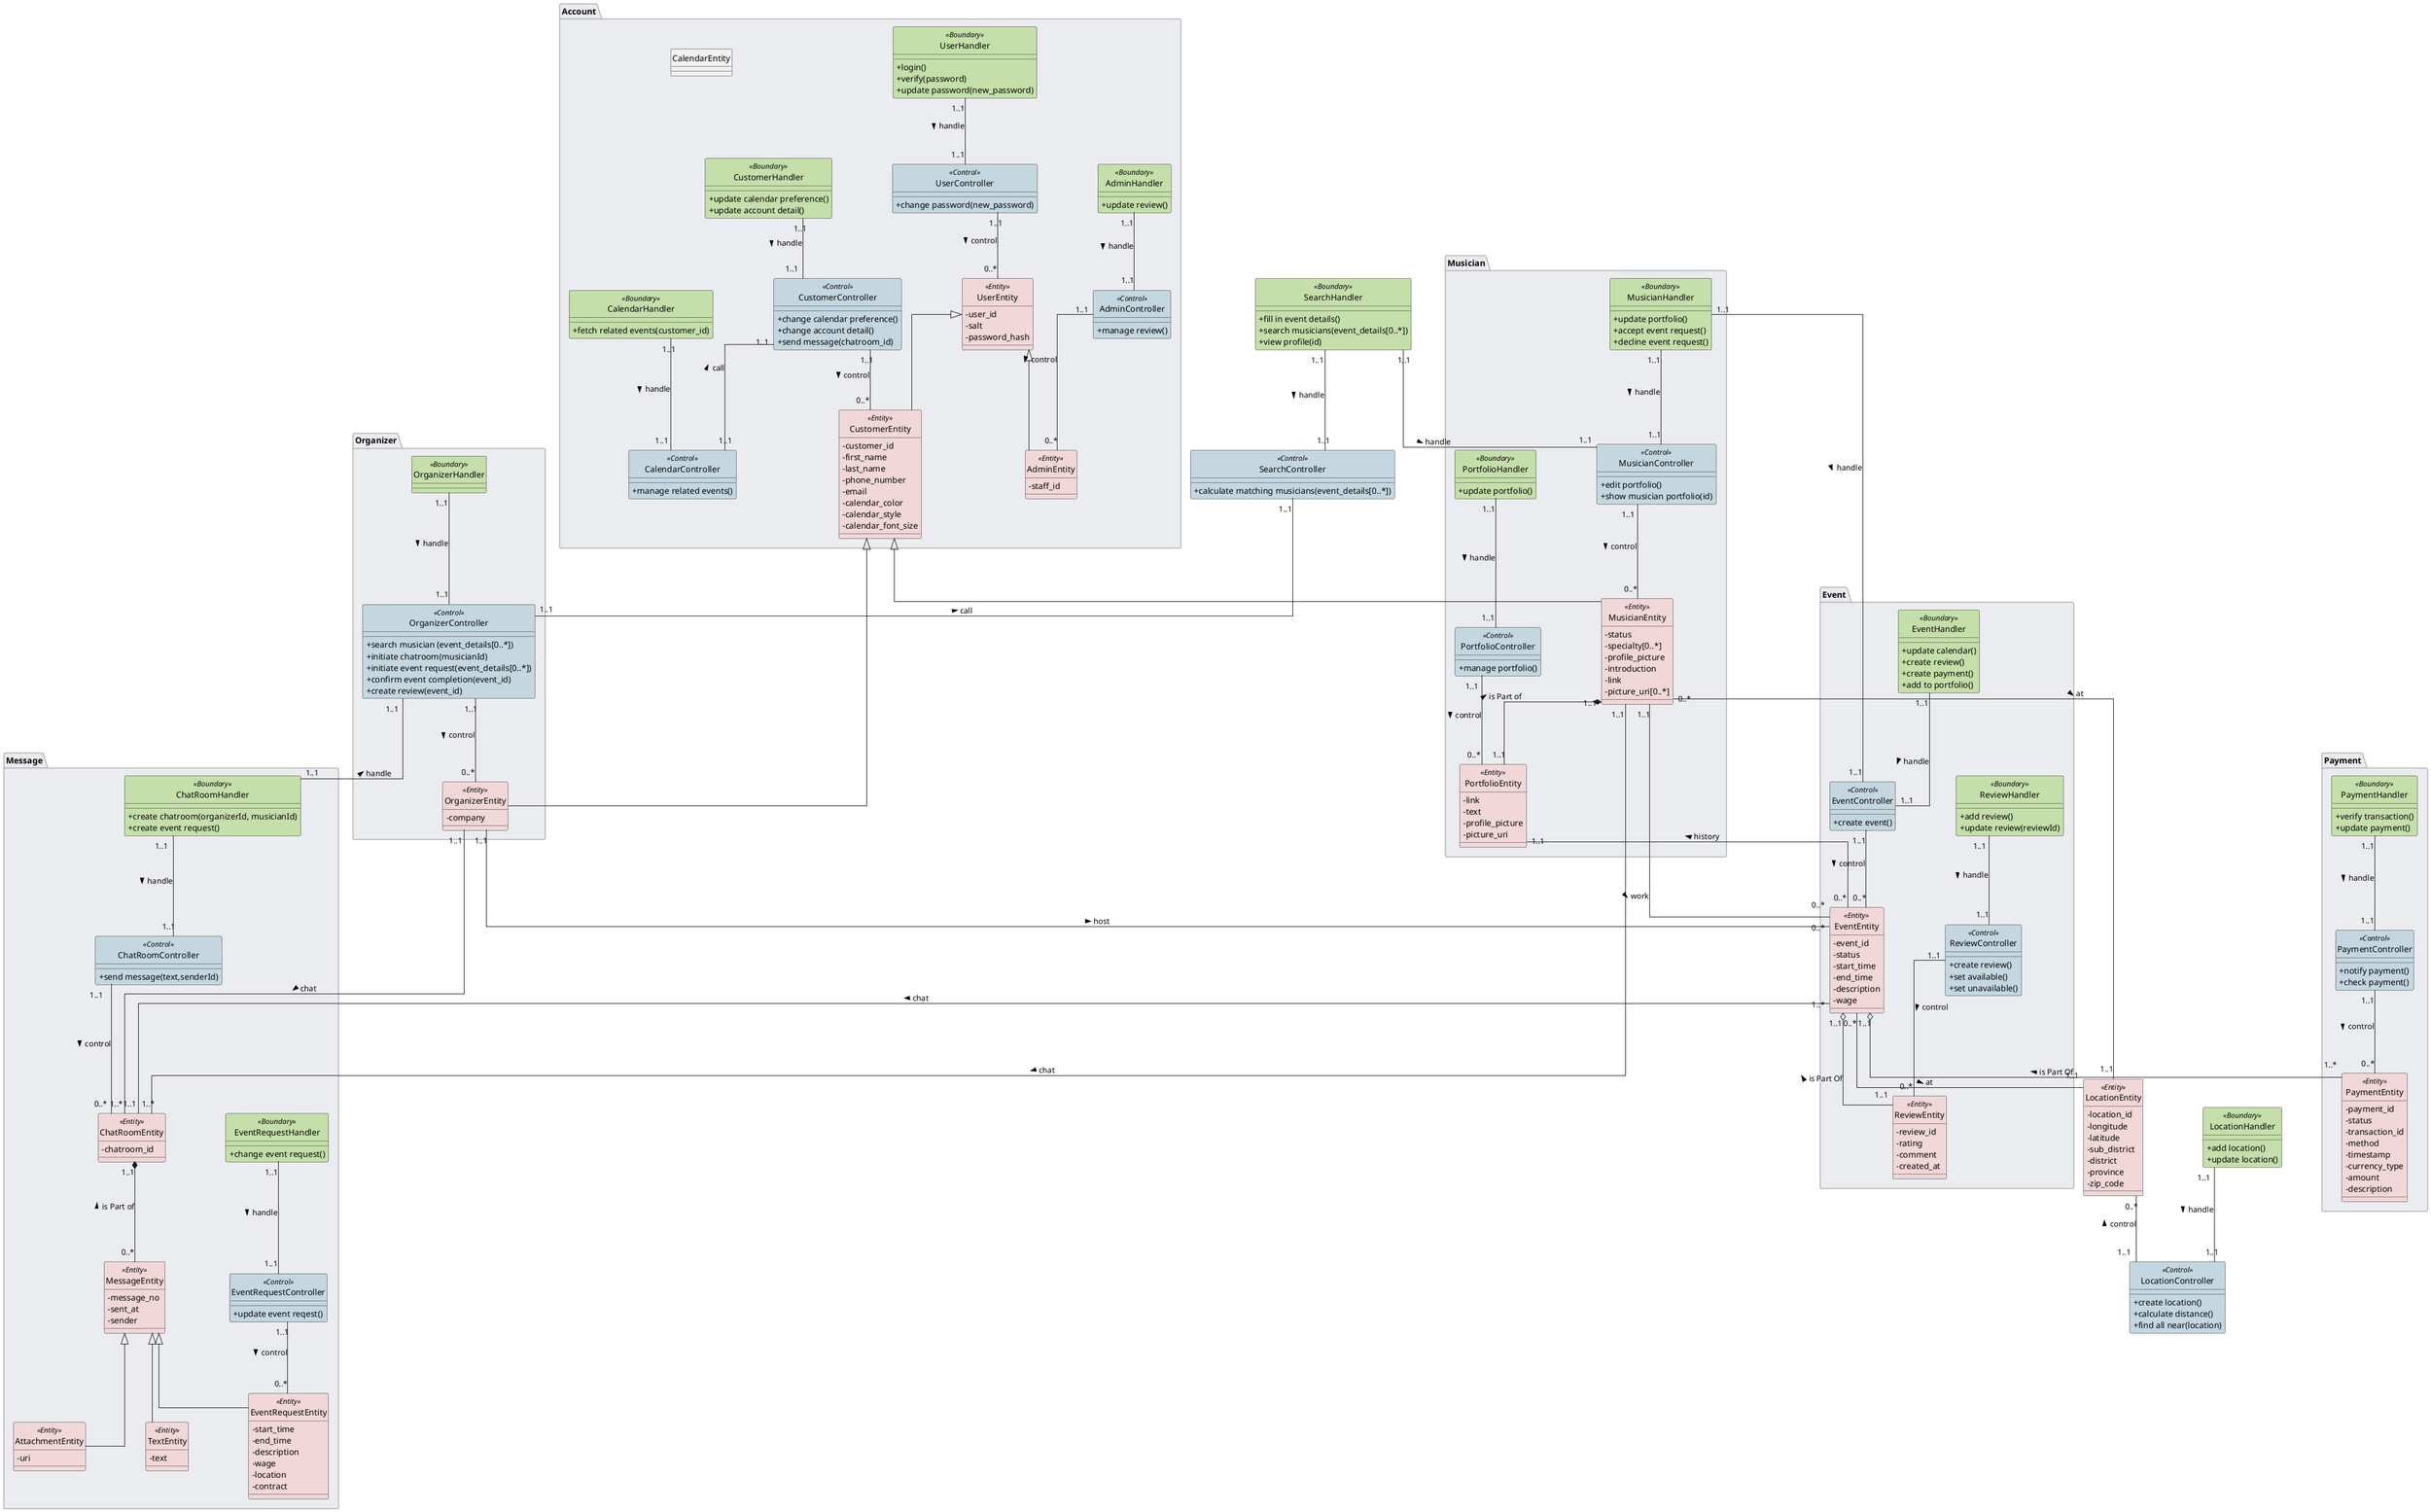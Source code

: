 @startuml classDiagram

    ' use text-base attributes icon
    skinparam classAttributeIconSize 0
    ' hide class icon
    hide circle

    skinparam linetype ortho
    'skinparam linetype polyline

    skinparam nodesep 100
    skinparam ranksep 100

    'skinparam classBackgroundColor #d0b6eb
    'skinparam ClassFontSize 10


    'Set class background color based on type of class
    skinparam class {
        BackgroundColor<<Boundary>> #C4DFAA
        BackgroundColor<<Control>> #C4D7E0
        BackgroundColor<<Entity>> #F2D7D9
    }

    skinparam PackageBorderColor #ABABAD
    skinparam PackageBackgroundColor #EBECF0
    

    package Account {
        class UserHandler <<Boundary>> {
            +login()
            +verify(password)
            +update password(new_password)
        }

        class UserController <<Control>> {
            +change password(new_password)
        }

        class UserEntity <<Entity>> {
            -user_id
            -salt
            -password_hash
        }

        class AdminEntity <<Entity>> {
            -staff_id
        }

        class AdminController <<Control>> {
            +manage review()
        }

        class AdminHandler <<Boundary>> {
            +update review()
        }

        class CustomerEntity <<Entity>> {
            -customer_id
            -first_name
            -last_name
            -phone_number
            -email
            -calendar_color
            -calendar_style
            -calendar_font_size
        }

        class CustomerController <<Control>> {
            +change calendar preference()
            +change account detail()
            +send message(chatroom_id)
        }

        class CustomerHandler <<Boundary>> {
            +update calendar preference()
            +update account detail()
        }

        class CalendarEntity {

        }
    
        class CalendarController <<Control>> {
            +manage related events()
        }

        class CalendarHandler <<Boundary>> {
            +fetch related events(customer_id)
        }
    }

    package Musician {
        class MusicianEntity <<Entity>> {
            -status
            -specialty[0..*]
            -profile_picture
            -introduction
            -link
            -picture_uri[0..*]
        }

        class MusicianController <<Control>> {
            +edit portfolio()
            +show musician portfolio(id)
        }  

        class MusicianHandler <<Boundary>> {
            +update portfolio()
            +accept event request()
            +decline event request()
        }

        'User "1..1" -- "1..1\t" Credential: authenticate <

        class PortfolioEntity <<Entity>> {
            -link
            -text
            -profile_picture
            -picture_uri
        }

        class PortfolioController <<Control>> {
            +manage portfolio()
        }

        class PortfolioHandler <<Boundary>> {
            +update portfolio()
        }
    }

    package Organizer {
        class OrganizerEntity <<Entity>> {
            -company
        }

        class OrganizerController <<Control>> {
            +search musician (event_details[0..*])
            +initiate chatroom(musicianId)
            +initiate event request(event_details[0..*])
            +confirm event completion(event_id)
            +create review(event_id)
        }

        class OrganizerHandler <<Boundary>> {
        }
    }

    package Event {
        class EventEntity <<Entity>> {
            -event_id
            -status
            -start_time
            -end_time
            -description
            -wage
        }    

        class EventController <<Control>> {
            +create event()
        }

        class EventHandler <<Boundary>> {
            +update calendar()
            +create review()
            +create payment()
            +add to portfolio()
        }

        class ReviewEntity <<Entity>> {
            -review_id
            -rating
            -comment
            -created_at
        }

        class ReviewController <<Control>> {
            +create review()
            +set available()
            +set unavailable()
        }

        class ReviewHandler <<Boundary>> {
            +add review()
            +update review(reviewId)
        }
    }

    class SearchController <<Control>> {
        +calculate matching musicians(event_details[0..*])
    }

    class SearchHandler <<Boundary>> {
        +fill in event details()
        +search musicians(event_details[0..*])
        +view profile(id)
    }

    class LocationEntity <<Entity>> {
        -location_id
        -longitude
        -latitude
        -sub_district
        -district
        -province
        -zip_code
    }

    class LocationController <<Control>> {
        +create location()
        +calculate distance()
        +find all near(location)
    }

    class LocationHandler <<Boundary>> {
        +add location()
        +update location()
    }
    

    package Payment {
        class PaymentEntity <<Entity>>{
            -payment_id
            -status
            -transaction_id
            -method
            -timestamp
            -currency_type
            -amount
            -description
            
        } 

        class PaymentController <<Control>> {
            +notify payment()
            +check payment()
        }

        class PaymentHandler <<Boundary>> {
            +verify transaction()
            +update payment()
        }
    }

    package Message {
        class MessageEntity <<Entity>> {
            -message_no
            -sent_at
            -sender
        }

        class AttachmentEntity <<Entity>> {
            -uri
        }

        class TextEntity <<Entity>> {
            -text
        }

        class EventRequestEntity <<Entity>> {
            -start_time
            -end_time
            -description
            -wage
            -location
            -contract
        }

        class EventRequestController <<Control>> {
            +update event reqest()
        }

        class EventRequestHandler <<Boundary>> {
            +change event request()
        }
    
        class ChatRoomEntity <<Entity>> {
            -chatroom_id
        } 
        
        class ChatRoomController <<Control>> {
            +send message(text,senderId)
        }

        class ChatRoomHandler <<Boundary>> {
            +create chatroom(organizerId, musicianId)
            +create event request()
        }
    }



    'GENERALIZATION
    UserEntity <|-- CustomerEntity
    UserEntity <|-- AdminEntity
    CustomerEntity <|-- MusicianEntity
    CustomerEntity <|-- OrganizerEntity
    MessageEntity  <|-- AttachmentEntity
    MessageEntity  <|-- EventRequestEntity
    MessageEntity  <|-- TextEntity
    

    'ENTITY ENTITY 
    MusicianEntity "1..1" *-- "1..1" PortfolioEntity : is Part of <
    
    'Musician "1..1" -- "1..1" Location: live_at
    MusicianEntity "1..1" --- "0..*" EventEntity: work >
    PortfolioEntity "1..1" -- "0..*" EventEntity: history <

    EventEntity "0..*" -- "1..1" LocationEntity: at >
    MusicianEntity "0..*" -- "1..1" LocationEntity: at >
    OrganizerEntity "1..1" -- "0..*" EventEntity: host >

    EventEntity "1..1" o-- "1..1" ReviewEntity: is Part Of <
    EventEntity "1..1" o-- "1..*" PaymentEntity: is Part Of <


    ChatRoomEntity "1..1" *-- "0..*" MessageEntity: is Part of <
    EventEntity "1..*" -- "1..1 " ChatRoomEntity: chat >
    OrganizerEntity "1..1" --- "1..*" ChatRoomEntity: chat >
    MusicianEntity "1..1" -- "1..*" ChatRoomEntity: chat >

    'BOUNDARY - CONTROL
    UserHandler "1..1" -- "1..1" UserController: handle >
    AdminHandler "1..1" -- "1..1" AdminController: handle >
    CustomerHandler "1..1" -- "1..1" CustomerController: handle >
    MusicianHandler "1..1" -- "1..1" MusicianController: handle >
    OrganizerHandler "1..1" -- "1..1" OrganizerController: handle >
    EventHandler "1..1" -- "1..1" EventController: handle >
    PaymentHandler "1..1" -- "1..1" PaymentController: handle >
    ReviewHandler "1..1" -- "1..1" ReviewController: handle >
    EventRequestHandler "1..1" -- "1..1" EventRequestController: handle >
    SearchHandler "1..1" -- "1..1" SearchController: handle >
    LocationHandler "1..1" -- "1..1" LocationController: handle >
    ChatRoomHandler "1..1" -- "1..1" ChatRoomController: handle >
    CalendarHandler "1..1" -- "1..1" CalendarController: handle >
    PortfolioHandler "1..1" -- "1..1" PortfolioController: handle >

    SearchHandler "1..1" -- "1..1" MusicianController: handle >
    ChatRoomHandler "1..1" -- "1..1" OrganizerController: handle >
    MusicianHandler "1..1" -- "1..1" EventController: handle >

    'CONTROLL-ENTITY
    UserController "1..1" -- "0..*" UserEntity: control >
    AdminController "1..1" -- "0..*" AdminEntity: control >
    CustomerController "1..1" -- "0..*" CustomerEntity: control >
    OrganizerController "1..1" -- "0..*" OrganizerEntity: control >
    MusicianController "1..1" -- "0..*" MusicianEntity: control >
    EventController "1..1" -- "0..*" EventEntity: control >
    PaymentController "1..1" -- "0..*" PaymentEntity: control >
    ReviewController "1..1" -- "0..*" ReviewEntity: control >
    EventRequestController "1..1" -- "0..*" EventRequestEntity: control >
    'SearchController "1..1" -- "0..*" SearchEntity: control >
    LocationEntity "0..*" -- "1..1" LocationController: control <
    ChatRoomController "1..1" -- "0..*" ChatRoomEntity: control >
    'CalendarEntity "0..*" -- "1..1" CalendarController: control <
    PortfolioController "1..1" -- "0..*" PortfolioEntity: control >

    'CONTROL-CONTROL
    CustomerController "1..1" -- "1..1" CalendarController: call <
    SearchController "1..1" -- "1..1" OrganizerController: call <
    


@enduml
